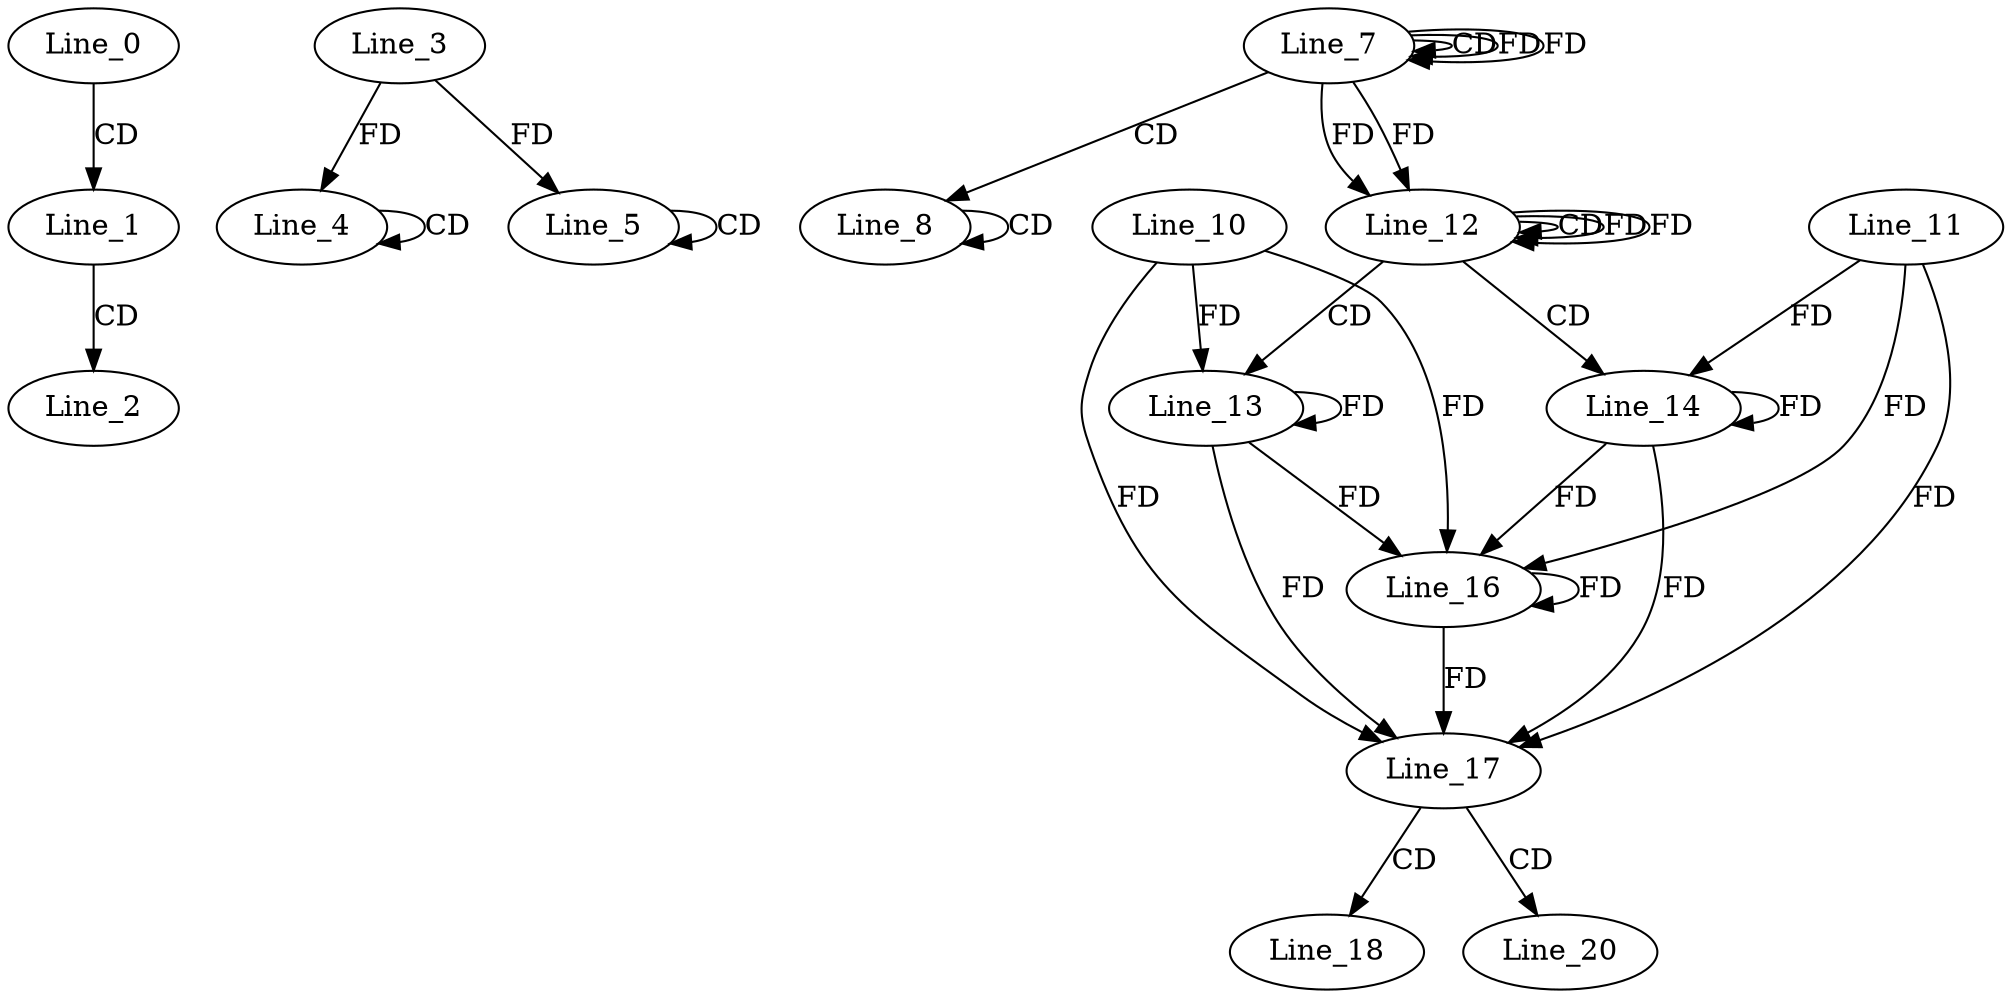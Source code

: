 digraph G {
  Line_0;
  Line_1;
  Line_2;
  Line_4;
  Line_4;
  Line_3;
  Line_4;
  Line_5;
  Line_5;
  Line_5;
  Line_7;
  Line_7;
  Line_7;
  Line_8;
  Line_8;
  Line_12;
  Line_12;
  Line_12;
  Line_13;
  Line_10;
  Line_13;
  Line_14;
  Line_11;
  Line_16;
  Line_17;
  Line_18;
  Line_20;
  Line_0 -> Line_1 [ label="CD" ];
  Line_1 -> Line_2 [ label="CD" ];
  Line_4 -> Line_4 [ label="CD" ];
  Line_3 -> Line_4 [ label="FD" ];
  Line_5 -> Line_5 [ label="CD" ];
  Line_3 -> Line_5 [ label="FD" ];
  Line_7 -> Line_7 [ label="CD" ];
  Line_7 -> Line_7 [ label="FD" ];
  Line_7 -> Line_8 [ label="CD" ];
  Line_8 -> Line_8 [ label="CD" ];
  Line_7 -> Line_12 [ label="FD" ];
  Line_12 -> Line_12 [ label="CD" ];
  Line_12 -> Line_12 [ label="FD" ];
  Line_7 -> Line_12 [ label="FD" ];
  Line_12 -> Line_13 [ label="CD" ];
  Line_13 -> Line_13 [ label="FD" ];
  Line_10 -> Line_13 [ label="FD" ];
  Line_12 -> Line_14 [ label="CD" ];
  Line_14 -> Line_14 [ label="FD" ];
  Line_11 -> Line_14 [ label="FD" ];
  Line_14 -> Line_16 [ label="FD" ];
  Line_11 -> Line_16 [ label="FD" ];
  Line_16 -> Line_16 [ label="FD" ];
  Line_13 -> Line_16 [ label="FD" ];
  Line_10 -> Line_16 [ label="FD" ];
  Line_14 -> Line_17 [ label="FD" ];
  Line_11 -> Line_17 [ label="FD" ];
  Line_16 -> Line_17 [ label="FD" ];
  Line_13 -> Line_17 [ label="FD" ];
  Line_10 -> Line_17 [ label="FD" ];
  Line_17 -> Line_18 [ label="CD" ];
  Line_17 -> Line_20 [ label="CD" ];
  Line_7 -> Line_7 [ label="FD" ];
  Line_12 -> Line_12 [ label="FD" ];
}
